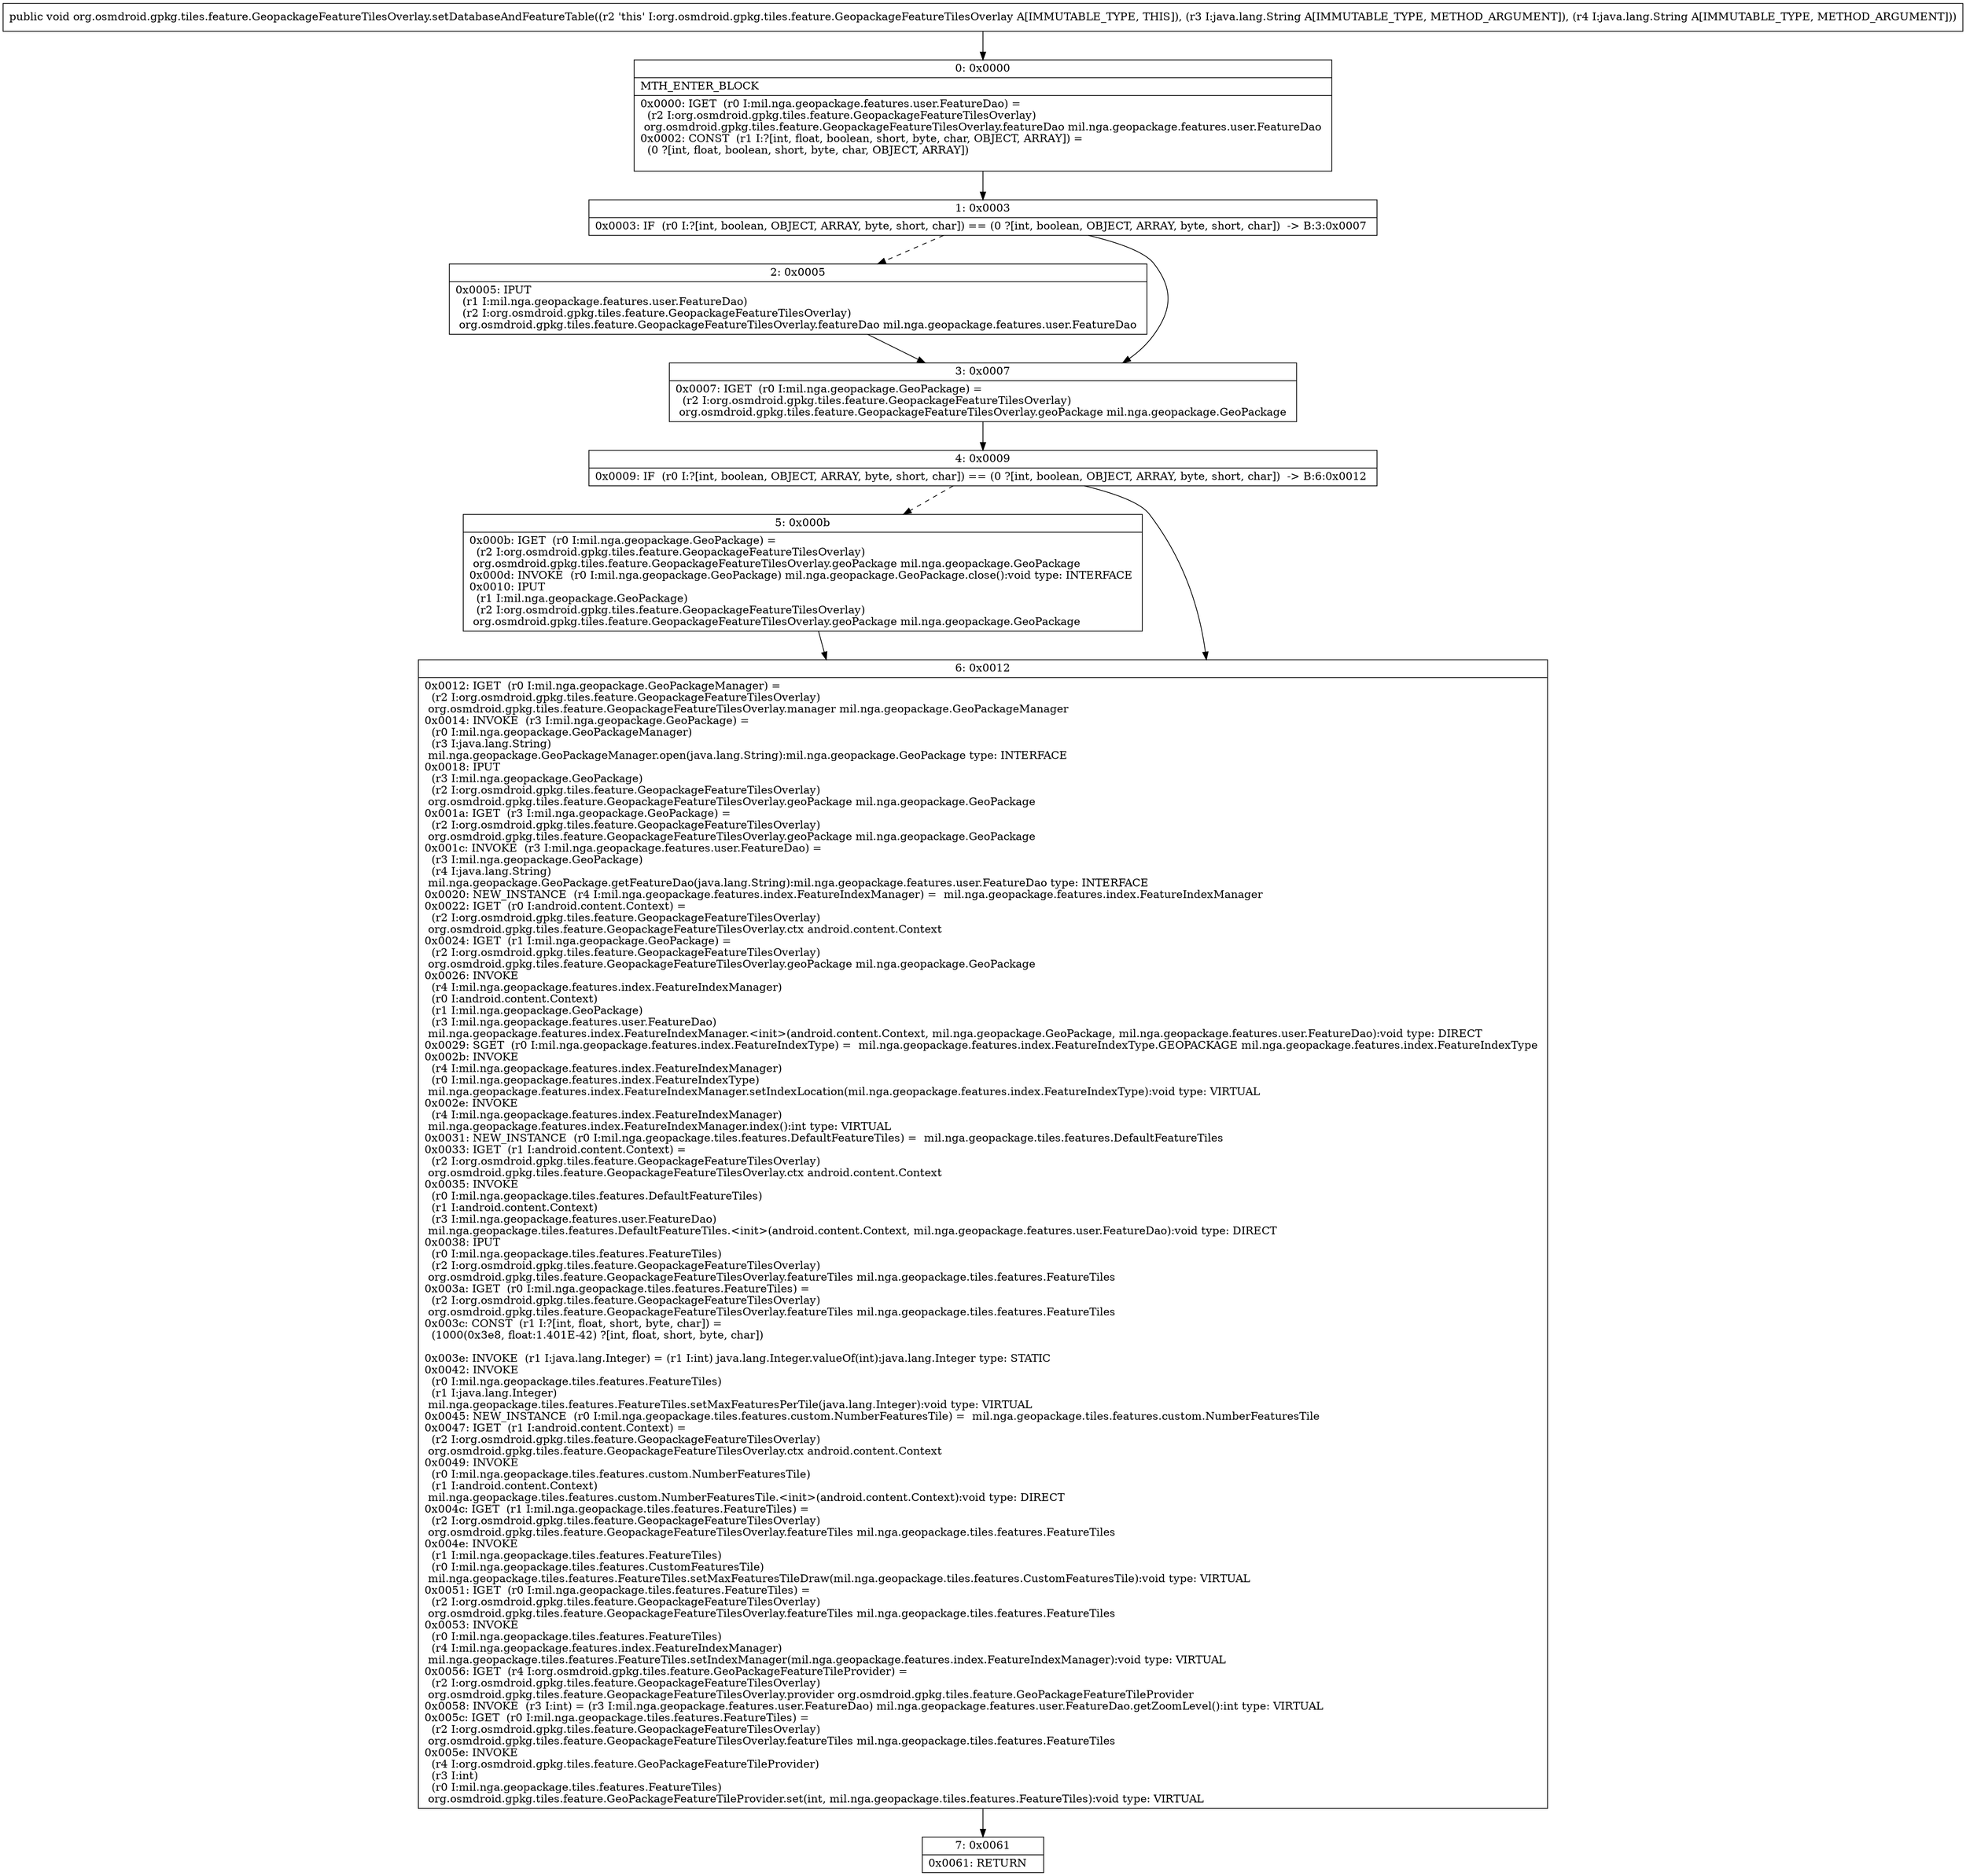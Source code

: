 digraph "CFG fororg.osmdroid.gpkg.tiles.feature.GeopackageFeatureTilesOverlay.setDatabaseAndFeatureTable(Ljava\/lang\/String;Ljava\/lang\/String;)V" {
Node_0 [shape=record,label="{0\:\ 0x0000|MTH_ENTER_BLOCK\l|0x0000: IGET  (r0 I:mil.nga.geopackage.features.user.FeatureDao) = \l  (r2 I:org.osmdroid.gpkg.tiles.feature.GeopackageFeatureTilesOverlay)\l org.osmdroid.gpkg.tiles.feature.GeopackageFeatureTilesOverlay.featureDao mil.nga.geopackage.features.user.FeatureDao \l0x0002: CONST  (r1 I:?[int, float, boolean, short, byte, char, OBJECT, ARRAY]) = \l  (0 ?[int, float, boolean, short, byte, char, OBJECT, ARRAY])\l \l}"];
Node_1 [shape=record,label="{1\:\ 0x0003|0x0003: IF  (r0 I:?[int, boolean, OBJECT, ARRAY, byte, short, char]) == (0 ?[int, boolean, OBJECT, ARRAY, byte, short, char])  \-\> B:3:0x0007 \l}"];
Node_2 [shape=record,label="{2\:\ 0x0005|0x0005: IPUT  \l  (r1 I:mil.nga.geopackage.features.user.FeatureDao)\l  (r2 I:org.osmdroid.gpkg.tiles.feature.GeopackageFeatureTilesOverlay)\l org.osmdroid.gpkg.tiles.feature.GeopackageFeatureTilesOverlay.featureDao mil.nga.geopackage.features.user.FeatureDao \l}"];
Node_3 [shape=record,label="{3\:\ 0x0007|0x0007: IGET  (r0 I:mil.nga.geopackage.GeoPackage) = \l  (r2 I:org.osmdroid.gpkg.tiles.feature.GeopackageFeatureTilesOverlay)\l org.osmdroid.gpkg.tiles.feature.GeopackageFeatureTilesOverlay.geoPackage mil.nga.geopackage.GeoPackage \l}"];
Node_4 [shape=record,label="{4\:\ 0x0009|0x0009: IF  (r0 I:?[int, boolean, OBJECT, ARRAY, byte, short, char]) == (0 ?[int, boolean, OBJECT, ARRAY, byte, short, char])  \-\> B:6:0x0012 \l}"];
Node_5 [shape=record,label="{5\:\ 0x000b|0x000b: IGET  (r0 I:mil.nga.geopackage.GeoPackage) = \l  (r2 I:org.osmdroid.gpkg.tiles.feature.GeopackageFeatureTilesOverlay)\l org.osmdroid.gpkg.tiles.feature.GeopackageFeatureTilesOverlay.geoPackage mil.nga.geopackage.GeoPackage \l0x000d: INVOKE  (r0 I:mil.nga.geopackage.GeoPackage) mil.nga.geopackage.GeoPackage.close():void type: INTERFACE \l0x0010: IPUT  \l  (r1 I:mil.nga.geopackage.GeoPackage)\l  (r2 I:org.osmdroid.gpkg.tiles.feature.GeopackageFeatureTilesOverlay)\l org.osmdroid.gpkg.tiles.feature.GeopackageFeatureTilesOverlay.geoPackage mil.nga.geopackage.GeoPackage \l}"];
Node_6 [shape=record,label="{6\:\ 0x0012|0x0012: IGET  (r0 I:mil.nga.geopackage.GeoPackageManager) = \l  (r2 I:org.osmdroid.gpkg.tiles.feature.GeopackageFeatureTilesOverlay)\l org.osmdroid.gpkg.tiles.feature.GeopackageFeatureTilesOverlay.manager mil.nga.geopackage.GeoPackageManager \l0x0014: INVOKE  (r3 I:mil.nga.geopackage.GeoPackage) = \l  (r0 I:mil.nga.geopackage.GeoPackageManager)\l  (r3 I:java.lang.String)\l mil.nga.geopackage.GeoPackageManager.open(java.lang.String):mil.nga.geopackage.GeoPackage type: INTERFACE \l0x0018: IPUT  \l  (r3 I:mil.nga.geopackage.GeoPackage)\l  (r2 I:org.osmdroid.gpkg.tiles.feature.GeopackageFeatureTilesOverlay)\l org.osmdroid.gpkg.tiles.feature.GeopackageFeatureTilesOverlay.geoPackage mil.nga.geopackage.GeoPackage \l0x001a: IGET  (r3 I:mil.nga.geopackage.GeoPackage) = \l  (r2 I:org.osmdroid.gpkg.tiles.feature.GeopackageFeatureTilesOverlay)\l org.osmdroid.gpkg.tiles.feature.GeopackageFeatureTilesOverlay.geoPackage mil.nga.geopackage.GeoPackage \l0x001c: INVOKE  (r3 I:mil.nga.geopackage.features.user.FeatureDao) = \l  (r3 I:mil.nga.geopackage.GeoPackage)\l  (r4 I:java.lang.String)\l mil.nga.geopackage.GeoPackage.getFeatureDao(java.lang.String):mil.nga.geopackage.features.user.FeatureDao type: INTERFACE \l0x0020: NEW_INSTANCE  (r4 I:mil.nga.geopackage.features.index.FeatureIndexManager) =  mil.nga.geopackage.features.index.FeatureIndexManager \l0x0022: IGET  (r0 I:android.content.Context) = \l  (r2 I:org.osmdroid.gpkg.tiles.feature.GeopackageFeatureTilesOverlay)\l org.osmdroid.gpkg.tiles.feature.GeopackageFeatureTilesOverlay.ctx android.content.Context \l0x0024: IGET  (r1 I:mil.nga.geopackage.GeoPackage) = \l  (r2 I:org.osmdroid.gpkg.tiles.feature.GeopackageFeatureTilesOverlay)\l org.osmdroid.gpkg.tiles.feature.GeopackageFeatureTilesOverlay.geoPackage mil.nga.geopackage.GeoPackage \l0x0026: INVOKE  \l  (r4 I:mil.nga.geopackage.features.index.FeatureIndexManager)\l  (r0 I:android.content.Context)\l  (r1 I:mil.nga.geopackage.GeoPackage)\l  (r3 I:mil.nga.geopackage.features.user.FeatureDao)\l mil.nga.geopackage.features.index.FeatureIndexManager.\<init\>(android.content.Context, mil.nga.geopackage.GeoPackage, mil.nga.geopackage.features.user.FeatureDao):void type: DIRECT \l0x0029: SGET  (r0 I:mil.nga.geopackage.features.index.FeatureIndexType) =  mil.nga.geopackage.features.index.FeatureIndexType.GEOPACKAGE mil.nga.geopackage.features.index.FeatureIndexType \l0x002b: INVOKE  \l  (r4 I:mil.nga.geopackage.features.index.FeatureIndexManager)\l  (r0 I:mil.nga.geopackage.features.index.FeatureIndexType)\l mil.nga.geopackage.features.index.FeatureIndexManager.setIndexLocation(mil.nga.geopackage.features.index.FeatureIndexType):void type: VIRTUAL \l0x002e: INVOKE  \l  (r4 I:mil.nga.geopackage.features.index.FeatureIndexManager)\l mil.nga.geopackage.features.index.FeatureIndexManager.index():int type: VIRTUAL \l0x0031: NEW_INSTANCE  (r0 I:mil.nga.geopackage.tiles.features.DefaultFeatureTiles) =  mil.nga.geopackage.tiles.features.DefaultFeatureTiles \l0x0033: IGET  (r1 I:android.content.Context) = \l  (r2 I:org.osmdroid.gpkg.tiles.feature.GeopackageFeatureTilesOverlay)\l org.osmdroid.gpkg.tiles.feature.GeopackageFeatureTilesOverlay.ctx android.content.Context \l0x0035: INVOKE  \l  (r0 I:mil.nga.geopackage.tiles.features.DefaultFeatureTiles)\l  (r1 I:android.content.Context)\l  (r3 I:mil.nga.geopackage.features.user.FeatureDao)\l mil.nga.geopackage.tiles.features.DefaultFeatureTiles.\<init\>(android.content.Context, mil.nga.geopackage.features.user.FeatureDao):void type: DIRECT \l0x0038: IPUT  \l  (r0 I:mil.nga.geopackage.tiles.features.FeatureTiles)\l  (r2 I:org.osmdroid.gpkg.tiles.feature.GeopackageFeatureTilesOverlay)\l org.osmdroid.gpkg.tiles.feature.GeopackageFeatureTilesOverlay.featureTiles mil.nga.geopackage.tiles.features.FeatureTiles \l0x003a: IGET  (r0 I:mil.nga.geopackage.tiles.features.FeatureTiles) = \l  (r2 I:org.osmdroid.gpkg.tiles.feature.GeopackageFeatureTilesOverlay)\l org.osmdroid.gpkg.tiles.feature.GeopackageFeatureTilesOverlay.featureTiles mil.nga.geopackage.tiles.features.FeatureTiles \l0x003c: CONST  (r1 I:?[int, float, short, byte, char]) = \l  (1000(0x3e8, float:1.401E\-42) ?[int, float, short, byte, char])\l \l0x003e: INVOKE  (r1 I:java.lang.Integer) = (r1 I:int) java.lang.Integer.valueOf(int):java.lang.Integer type: STATIC \l0x0042: INVOKE  \l  (r0 I:mil.nga.geopackage.tiles.features.FeatureTiles)\l  (r1 I:java.lang.Integer)\l mil.nga.geopackage.tiles.features.FeatureTiles.setMaxFeaturesPerTile(java.lang.Integer):void type: VIRTUAL \l0x0045: NEW_INSTANCE  (r0 I:mil.nga.geopackage.tiles.features.custom.NumberFeaturesTile) =  mil.nga.geopackage.tiles.features.custom.NumberFeaturesTile \l0x0047: IGET  (r1 I:android.content.Context) = \l  (r2 I:org.osmdroid.gpkg.tiles.feature.GeopackageFeatureTilesOverlay)\l org.osmdroid.gpkg.tiles.feature.GeopackageFeatureTilesOverlay.ctx android.content.Context \l0x0049: INVOKE  \l  (r0 I:mil.nga.geopackage.tiles.features.custom.NumberFeaturesTile)\l  (r1 I:android.content.Context)\l mil.nga.geopackage.tiles.features.custom.NumberFeaturesTile.\<init\>(android.content.Context):void type: DIRECT \l0x004c: IGET  (r1 I:mil.nga.geopackage.tiles.features.FeatureTiles) = \l  (r2 I:org.osmdroid.gpkg.tiles.feature.GeopackageFeatureTilesOverlay)\l org.osmdroid.gpkg.tiles.feature.GeopackageFeatureTilesOverlay.featureTiles mil.nga.geopackage.tiles.features.FeatureTiles \l0x004e: INVOKE  \l  (r1 I:mil.nga.geopackage.tiles.features.FeatureTiles)\l  (r0 I:mil.nga.geopackage.tiles.features.CustomFeaturesTile)\l mil.nga.geopackage.tiles.features.FeatureTiles.setMaxFeaturesTileDraw(mil.nga.geopackage.tiles.features.CustomFeaturesTile):void type: VIRTUAL \l0x0051: IGET  (r0 I:mil.nga.geopackage.tiles.features.FeatureTiles) = \l  (r2 I:org.osmdroid.gpkg.tiles.feature.GeopackageFeatureTilesOverlay)\l org.osmdroid.gpkg.tiles.feature.GeopackageFeatureTilesOverlay.featureTiles mil.nga.geopackage.tiles.features.FeatureTiles \l0x0053: INVOKE  \l  (r0 I:mil.nga.geopackage.tiles.features.FeatureTiles)\l  (r4 I:mil.nga.geopackage.features.index.FeatureIndexManager)\l mil.nga.geopackage.tiles.features.FeatureTiles.setIndexManager(mil.nga.geopackage.features.index.FeatureIndexManager):void type: VIRTUAL \l0x0056: IGET  (r4 I:org.osmdroid.gpkg.tiles.feature.GeoPackageFeatureTileProvider) = \l  (r2 I:org.osmdroid.gpkg.tiles.feature.GeopackageFeatureTilesOverlay)\l org.osmdroid.gpkg.tiles.feature.GeopackageFeatureTilesOverlay.provider org.osmdroid.gpkg.tiles.feature.GeoPackageFeatureTileProvider \l0x0058: INVOKE  (r3 I:int) = (r3 I:mil.nga.geopackage.features.user.FeatureDao) mil.nga.geopackage.features.user.FeatureDao.getZoomLevel():int type: VIRTUAL \l0x005c: IGET  (r0 I:mil.nga.geopackage.tiles.features.FeatureTiles) = \l  (r2 I:org.osmdroid.gpkg.tiles.feature.GeopackageFeatureTilesOverlay)\l org.osmdroid.gpkg.tiles.feature.GeopackageFeatureTilesOverlay.featureTiles mil.nga.geopackage.tiles.features.FeatureTiles \l0x005e: INVOKE  \l  (r4 I:org.osmdroid.gpkg.tiles.feature.GeoPackageFeatureTileProvider)\l  (r3 I:int)\l  (r0 I:mil.nga.geopackage.tiles.features.FeatureTiles)\l org.osmdroid.gpkg.tiles.feature.GeoPackageFeatureTileProvider.set(int, mil.nga.geopackage.tiles.features.FeatureTiles):void type: VIRTUAL \l}"];
Node_7 [shape=record,label="{7\:\ 0x0061|0x0061: RETURN   \l}"];
MethodNode[shape=record,label="{public void org.osmdroid.gpkg.tiles.feature.GeopackageFeatureTilesOverlay.setDatabaseAndFeatureTable((r2 'this' I:org.osmdroid.gpkg.tiles.feature.GeopackageFeatureTilesOverlay A[IMMUTABLE_TYPE, THIS]), (r3 I:java.lang.String A[IMMUTABLE_TYPE, METHOD_ARGUMENT]), (r4 I:java.lang.String A[IMMUTABLE_TYPE, METHOD_ARGUMENT])) }"];
MethodNode -> Node_0;
Node_0 -> Node_1;
Node_1 -> Node_2[style=dashed];
Node_1 -> Node_3;
Node_2 -> Node_3;
Node_3 -> Node_4;
Node_4 -> Node_5[style=dashed];
Node_4 -> Node_6;
Node_5 -> Node_6;
Node_6 -> Node_7;
}

